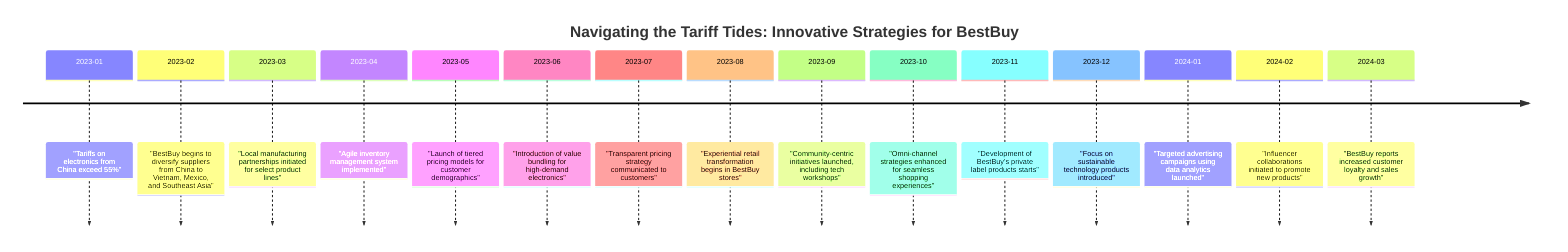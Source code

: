 timeline
        title Navigating the Tariff Tides: Innovative Strategies for BestBuy
        2023-01 : "Tariffs on electronics from China exceed 55%"
        2023-02 : "BestBuy begins to diversify suppliers from China to Vietnam, Mexico, and Southeast Asia"
        2023-03 : "Local manufacturing partnerships initiated for select product lines"
        2023-04 : "Agile inventory management system implemented"
        2023-05 : "Launch of tiered pricing models for customer demographics"
        2023-06 : "Introduction of value bundling for high-demand electronics"
        2023-07 : "Transparent pricing strategy communicated to customers"
        2023-08 : "Experiential retail transformation begins in BestBuy stores"
        2023-09 : "Community-centric initiatives launched, including tech workshops"
        2023-10 : "Omni-channel strategies enhanced for seamless shopping experiences"
        2023-11 : "Development of BestBuy's private label products starts"
        2023-12 : "Focus on sustainable technology products introduced"
        2024-01 : "Targeted advertising campaigns using data analytics launched"
        2024-02 : "Influencer collaborations initiated to promote new products"
        2024-03 : "BestBuy reports increased customer loyalty and sales growth"